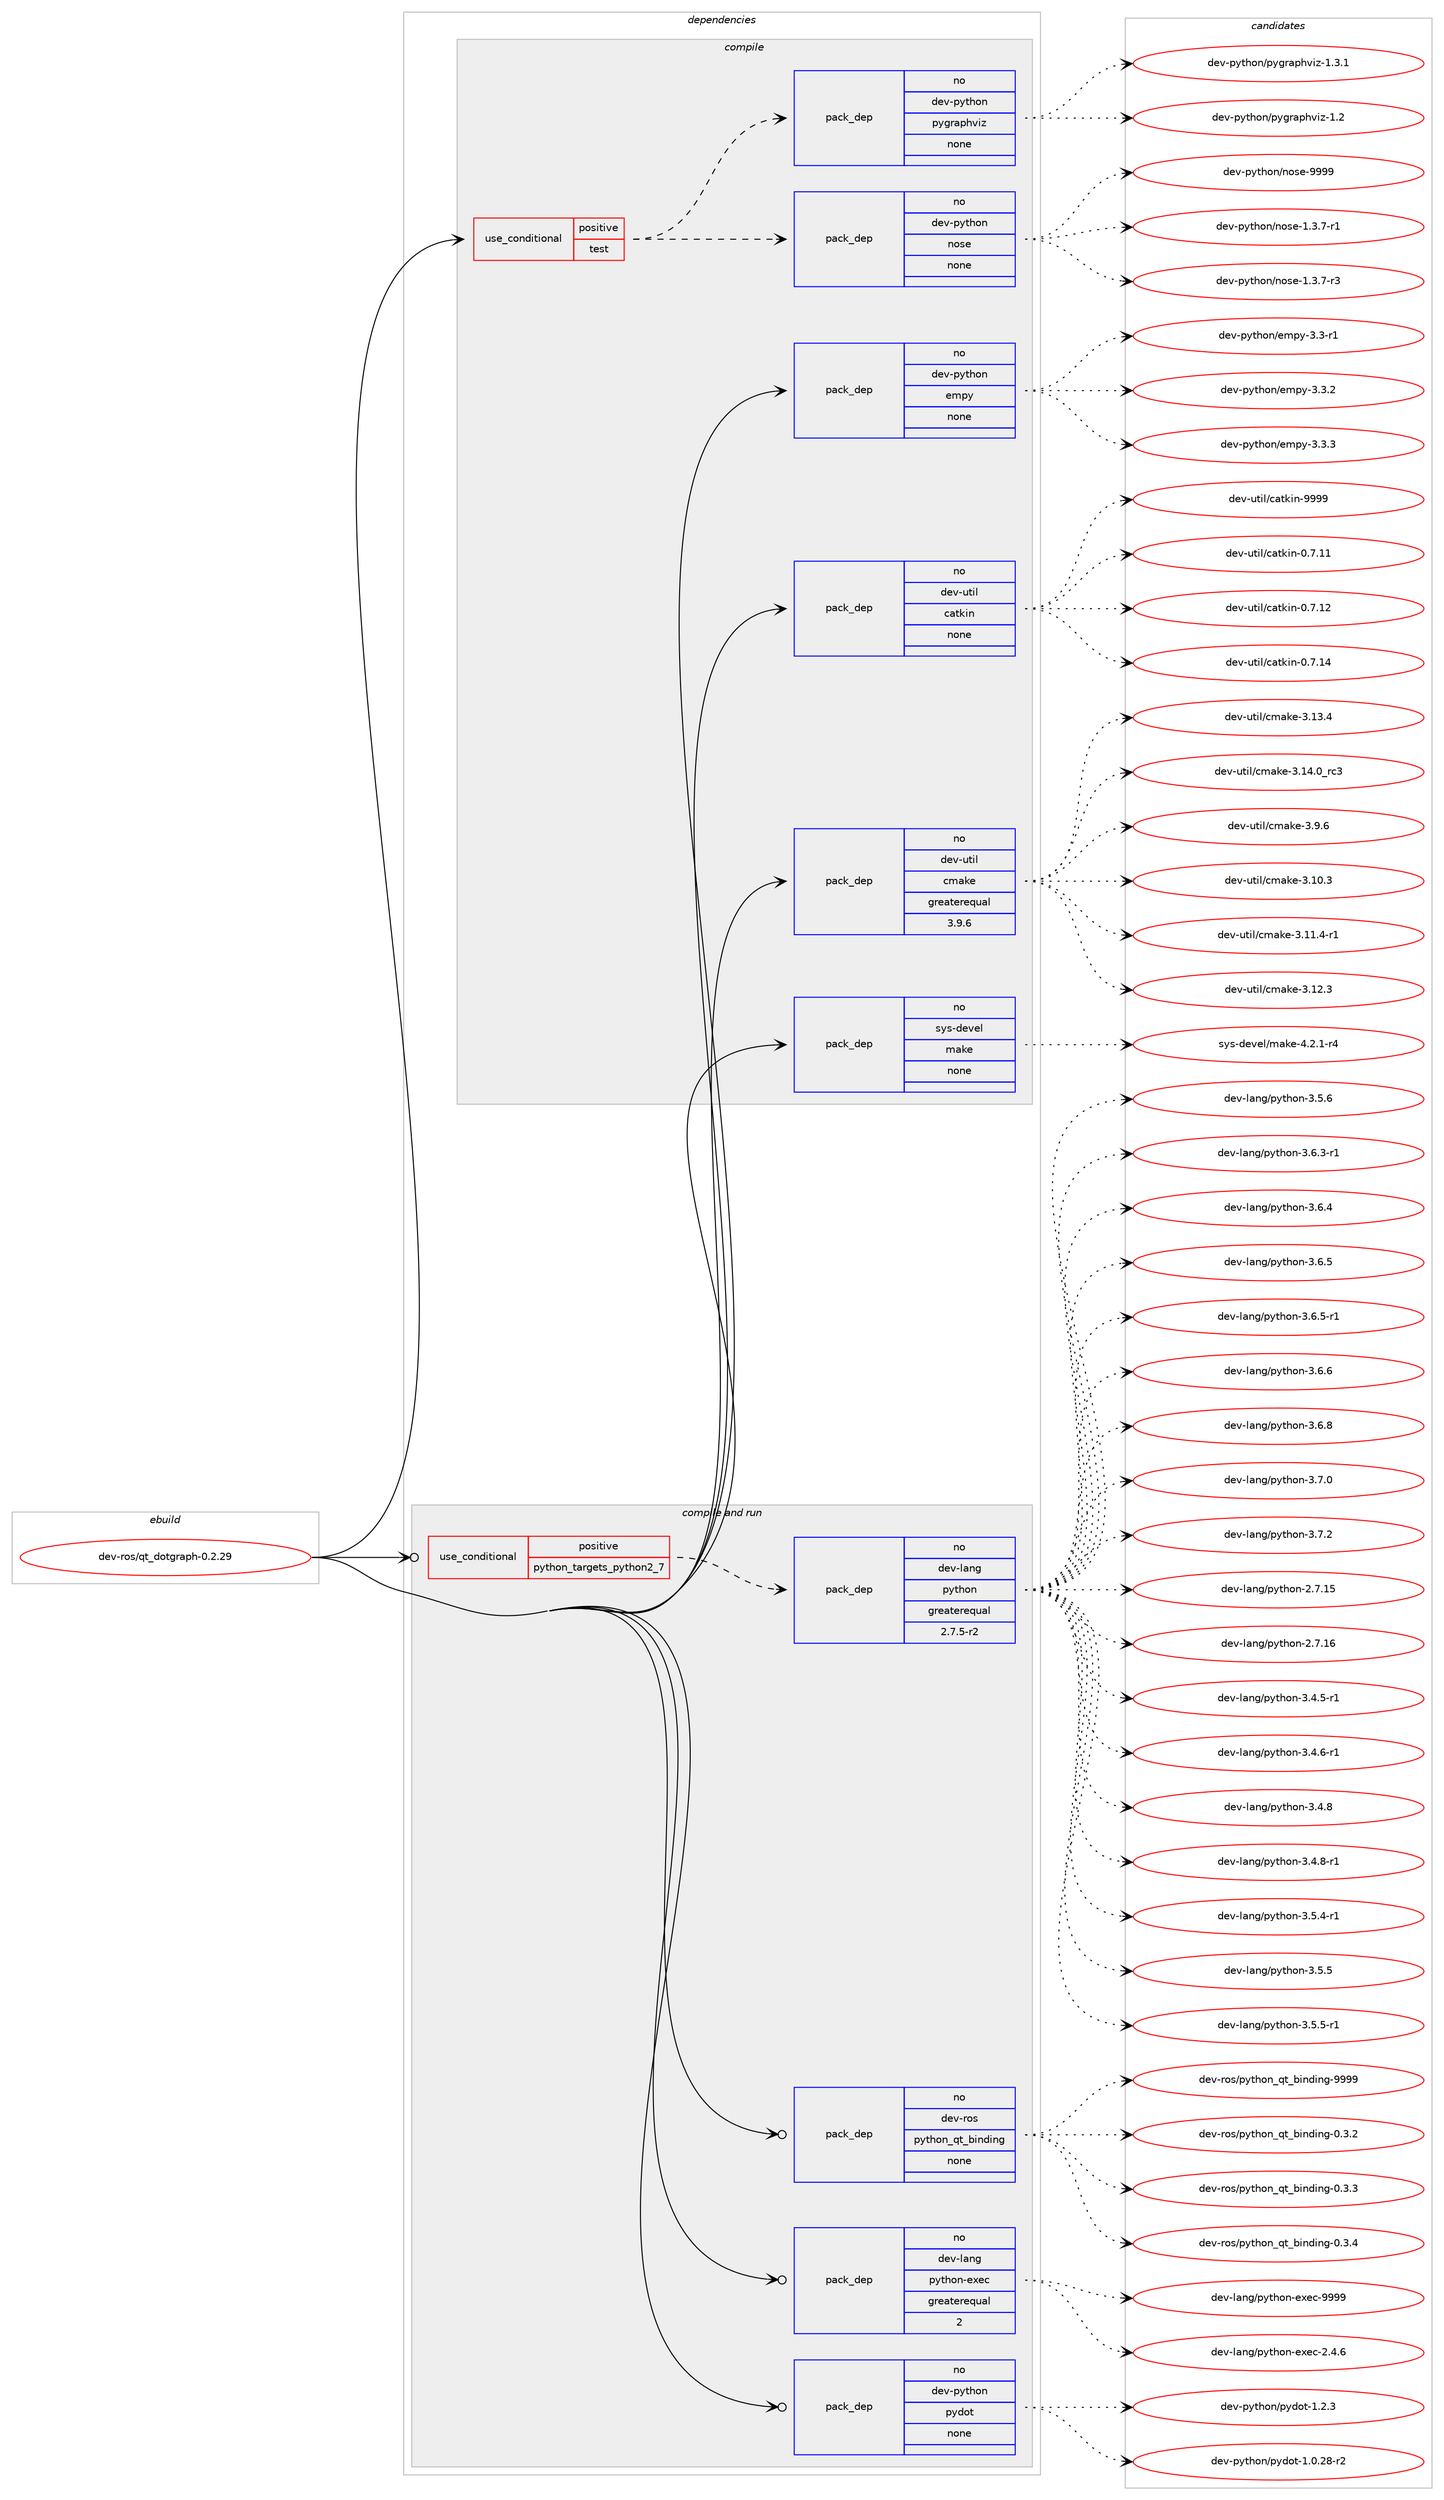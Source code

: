 digraph prolog {

# *************
# Graph options
# *************

newrank=true;
concentrate=true;
compound=true;
graph [rankdir=LR,fontname=Helvetica,fontsize=10,ranksep=1.5];#, ranksep=2.5, nodesep=0.2];
edge  [arrowhead=vee];
node  [fontname=Helvetica,fontsize=10];

# **********
# The ebuild
# **********

subgraph cluster_leftcol {
color=gray;
rank=same;
label=<<i>ebuild</i>>;
id [label="dev-ros/qt_dotgraph-0.2.29", color=red, width=4, href="../dev-ros/qt_dotgraph-0.2.29.svg"];
}

# ****************
# The dependencies
# ****************

subgraph cluster_midcol {
color=gray;
label=<<i>dependencies</i>>;
subgraph cluster_compile {
fillcolor="#eeeeee";
style=filled;
label=<<i>compile</i>>;
subgraph cond389440 {
dependency1462265 [label=<<TABLE BORDER="0" CELLBORDER="1" CELLSPACING="0" CELLPADDING="4"><TR><TD ROWSPAN="3" CELLPADDING="10">use_conditional</TD></TR><TR><TD>positive</TD></TR><TR><TD>test</TD></TR></TABLE>>, shape=none, color=red];
subgraph pack1049435 {
dependency1462266 [label=<<TABLE BORDER="0" CELLBORDER="1" CELLSPACING="0" CELLPADDING="4" WIDTH="220"><TR><TD ROWSPAN="6" CELLPADDING="30">pack_dep</TD></TR><TR><TD WIDTH="110">no</TD></TR><TR><TD>dev-python</TD></TR><TR><TD>nose</TD></TR><TR><TD>none</TD></TR><TR><TD></TD></TR></TABLE>>, shape=none, color=blue];
}
dependency1462265:e -> dependency1462266:w [weight=20,style="dashed",arrowhead="vee"];
subgraph pack1049436 {
dependency1462267 [label=<<TABLE BORDER="0" CELLBORDER="1" CELLSPACING="0" CELLPADDING="4" WIDTH="220"><TR><TD ROWSPAN="6" CELLPADDING="30">pack_dep</TD></TR><TR><TD WIDTH="110">no</TD></TR><TR><TD>dev-python</TD></TR><TR><TD>pygraphviz</TD></TR><TR><TD>none</TD></TR><TR><TD></TD></TR></TABLE>>, shape=none, color=blue];
}
dependency1462265:e -> dependency1462267:w [weight=20,style="dashed",arrowhead="vee"];
}
id:e -> dependency1462265:w [weight=20,style="solid",arrowhead="vee"];
subgraph pack1049437 {
dependency1462268 [label=<<TABLE BORDER="0" CELLBORDER="1" CELLSPACING="0" CELLPADDING="4" WIDTH="220"><TR><TD ROWSPAN="6" CELLPADDING="30">pack_dep</TD></TR><TR><TD WIDTH="110">no</TD></TR><TR><TD>dev-python</TD></TR><TR><TD>empy</TD></TR><TR><TD>none</TD></TR><TR><TD></TD></TR></TABLE>>, shape=none, color=blue];
}
id:e -> dependency1462268:w [weight=20,style="solid",arrowhead="vee"];
subgraph pack1049438 {
dependency1462269 [label=<<TABLE BORDER="0" CELLBORDER="1" CELLSPACING="0" CELLPADDING="4" WIDTH="220"><TR><TD ROWSPAN="6" CELLPADDING="30">pack_dep</TD></TR><TR><TD WIDTH="110">no</TD></TR><TR><TD>dev-util</TD></TR><TR><TD>catkin</TD></TR><TR><TD>none</TD></TR><TR><TD></TD></TR></TABLE>>, shape=none, color=blue];
}
id:e -> dependency1462269:w [weight=20,style="solid",arrowhead="vee"];
subgraph pack1049439 {
dependency1462270 [label=<<TABLE BORDER="0" CELLBORDER="1" CELLSPACING="0" CELLPADDING="4" WIDTH="220"><TR><TD ROWSPAN="6" CELLPADDING="30">pack_dep</TD></TR><TR><TD WIDTH="110">no</TD></TR><TR><TD>dev-util</TD></TR><TR><TD>cmake</TD></TR><TR><TD>greaterequal</TD></TR><TR><TD>3.9.6</TD></TR></TABLE>>, shape=none, color=blue];
}
id:e -> dependency1462270:w [weight=20,style="solid",arrowhead="vee"];
subgraph pack1049440 {
dependency1462271 [label=<<TABLE BORDER="0" CELLBORDER="1" CELLSPACING="0" CELLPADDING="4" WIDTH="220"><TR><TD ROWSPAN="6" CELLPADDING="30">pack_dep</TD></TR><TR><TD WIDTH="110">no</TD></TR><TR><TD>sys-devel</TD></TR><TR><TD>make</TD></TR><TR><TD>none</TD></TR><TR><TD></TD></TR></TABLE>>, shape=none, color=blue];
}
id:e -> dependency1462271:w [weight=20,style="solid",arrowhead="vee"];
}
subgraph cluster_compileandrun {
fillcolor="#eeeeee";
style=filled;
label=<<i>compile and run</i>>;
subgraph cond389441 {
dependency1462272 [label=<<TABLE BORDER="0" CELLBORDER="1" CELLSPACING="0" CELLPADDING="4"><TR><TD ROWSPAN="3" CELLPADDING="10">use_conditional</TD></TR><TR><TD>positive</TD></TR><TR><TD>python_targets_python2_7</TD></TR></TABLE>>, shape=none, color=red];
subgraph pack1049441 {
dependency1462273 [label=<<TABLE BORDER="0" CELLBORDER="1" CELLSPACING="0" CELLPADDING="4" WIDTH="220"><TR><TD ROWSPAN="6" CELLPADDING="30">pack_dep</TD></TR><TR><TD WIDTH="110">no</TD></TR><TR><TD>dev-lang</TD></TR><TR><TD>python</TD></TR><TR><TD>greaterequal</TD></TR><TR><TD>2.7.5-r2</TD></TR></TABLE>>, shape=none, color=blue];
}
dependency1462272:e -> dependency1462273:w [weight=20,style="dashed",arrowhead="vee"];
}
id:e -> dependency1462272:w [weight=20,style="solid",arrowhead="odotvee"];
subgraph pack1049442 {
dependency1462274 [label=<<TABLE BORDER="0" CELLBORDER="1" CELLSPACING="0" CELLPADDING="4" WIDTH="220"><TR><TD ROWSPAN="6" CELLPADDING="30">pack_dep</TD></TR><TR><TD WIDTH="110">no</TD></TR><TR><TD>dev-lang</TD></TR><TR><TD>python-exec</TD></TR><TR><TD>greaterequal</TD></TR><TR><TD>2</TD></TR></TABLE>>, shape=none, color=blue];
}
id:e -> dependency1462274:w [weight=20,style="solid",arrowhead="odotvee"];
subgraph pack1049443 {
dependency1462275 [label=<<TABLE BORDER="0" CELLBORDER="1" CELLSPACING="0" CELLPADDING="4" WIDTH="220"><TR><TD ROWSPAN="6" CELLPADDING="30">pack_dep</TD></TR><TR><TD WIDTH="110">no</TD></TR><TR><TD>dev-python</TD></TR><TR><TD>pydot</TD></TR><TR><TD>none</TD></TR><TR><TD></TD></TR></TABLE>>, shape=none, color=blue];
}
id:e -> dependency1462275:w [weight=20,style="solid",arrowhead="odotvee"];
subgraph pack1049444 {
dependency1462276 [label=<<TABLE BORDER="0" CELLBORDER="1" CELLSPACING="0" CELLPADDING="4" WIDTH="220"><TR><TD ROWSPAN="6" CELLPADDING="30">pack_dep</TD></TR><TR><TD WIDTH="110">no</TD></TR><TR><TD>dev-ros</TD></TR><TR><TD>python_qt_binding</TD></TR><TR><TD>none</TD></TR><TR><TD></TD></TR></TABLE>>, shape=none, color=blue];
}
id:e -> dependency1462276:w [weight=20,style="solid",arrowhead="odotvee"];
}
subgraph cluster_run {
fillcolor="#eeeeee";
style=filled;
label=<<i>run</i>>;
}
}

# **************
# The candidates
# **************

subgraph cluster_choices {
rank=same;
color=gray;
label=<<i>candidates</i>>;

subgraph choice1049435 {
color=black;
nodesep=1;
choice10010111845112121116104111110471101111151014549465146554511449 [label="dev-python/nose-1.3.7-r1", color=red, width=4,href="../dev-python/nose-1.3.7-r1.svg"];
choice10010111845112121116104111110471101111151014549465146554511451 [label="dev-python/nose-1.3.7-r3", color=red, width=4,href="../dev-python/nose-1.3.7-r3.svg"];
choice10010111845112121116104111110471101111151014557575757 [label="dev-python/nose-9999", color=red, width=4,href="../dev-python/nose-9999.svg"];
dependency1462266:e -> choice10010111845112121116104111110471101111151014549465146554511449:w [style=dotted,weight="100"];
dependency1462266:e -> choice10010111845112121116104111110471101111151014549465146554511451:w [style=dotted,weight="100"];
dependency1462266:e -> choice10010111845112121116104111110471101111151014557575757:w [style=dotted,weight="100"];
}
subgraph choice1049436 {
color=black;
nodesep=1;
choice10010111845112121116104111110471121211031149711210411810512245494650 [label="dev-python/pygraphviz-1.2", color=red, width=4,href="../dev-python/pygraphviz-1.2.svg"];
choice100101118451121211161041111104711212110311497112104118105122454946514649 [label="dev-python/pygraphviz-1.3.1", color=red, width=4,href="../dev-python/pygraphviz-1.3.1.svg"];
dependency1462267:e -> choice10010111845112121116104111110471121211031149711210411810512245494650:w [style=dotted,weight="100"];
dependency1462267:e -> choice100101118451121211161041111104711212110311497112104118105122454946514649:w [style=dotted,weight="100"];
}
subgraph choice1049437 {
color=black;
nodesep=1;
choice1001011184511212111610411111047101109112121455146514511449 [label="dev-python/empy-3.3-r1", color=red, width=4,href="../dev-python/empy-3.3-r1.svg"];
choice1001011184511212111610411111047101109112121455146514650 [label="dev-python/empy-3.3.2", color=red, width=4,href="../dev-python/empy-3.3.2.svg"];
choice1001011184511212111610411111047101109112121455146514651 [label="dev-python/empy-3.3.3", color=red, width=4,href="../dev-python/empy-3.3.3.svg"];
dependency1462268:e -> choice1001011184511212111610411111047101109112121455146514511449:w [style=dotted,weight="100"];
dependency1462268:e -> choice1001011184511212111610411111047101109112121455146514650:w [style=dotted,weight="100"];
dependency1462268:e -> choice1001011184511212111610411111047101109112121455146514651:w [style=dotted,weight="100"];
}
subgraph choice1049438 {
color=black;
nodesep=1;
choice1001011184511711610510847999711610710511045484655464949 [label="dev-util/catkin-0.7.11", color=red, width=4,href="../dev-util/catkin-0.7.11.svg"];
choice1001011184511711610510847999711610710511045484655464950 [label="dev-util/catkin-0.7.12", color=red, width=4,href="../dev-util/catkin-0.7.12.svg"];
choice1001011184511711610510847999711610710511045484655464952 [label="dev-util/catkin-0.7.14", color=red, width=4,href="../dev-util/catkin-0.7.14.svg"];
choice100101118451171161051084799971161071051104557575757 [label="dev-util/catkin-9999", color=red, width=4,href="../dev-util/catkin-9999.svg"];
dependency1462269:e -> choice1001011184511711610510847999711610710511045484655464949:w [style=dotted,weight="100"];
dependency1462269:e -> choice1001011184511711610510847999711610710511045484655464950:w [style=dotted,weight="100"];
dependency1462269:e -> choice1001011184511711610510847999711610710511045484655464952:w [style=dotted,weight="100"];
dependency1462269:e -> choice100101118451171161051084799971161071051104557575757:w [style=dotted,weight="100"];
}
subgraph choice1049439 {
color=black;
nodesep=1;
choice1001011184511711610510847991099710710145514649484651 [label="dev-util/cmake-3.10.3", color=red, width=4,href="../dev-util/cmake-3.10.3.svg"];
choice10010111845117116105108479910997107101455146494946524511449 [label="dev-util/cmake-3.11.4-r1", color=red, width=4,href="../dev-util/cmake-3.11.4-r1.svg"];
choice1001011184511711610510847991099710710145514649504651 [label="dev-util/cmake-3.12.3", color=red, width=4,href="../dev-util/cmake-3.12.3.svg"];
choice1001011184511711610510847991099710710145514649514652 [label="dev-util/cmake-3.13.4", color=red, width=4,href="../dev-util/cmake-3.13.4.svg"];
choice1001011184511711610510847991099710710145514649524648951149951 [label="dev-util/cmake-3.14.0_rc3", color=red, width=4,href="../dev-util/cmake-3.14.0_rc3.svg"];
choice10010111845117116105108479910997107101455146574654 [label="dev-util/cmake-3.9.6", color=red, width=4,href="../dev-util/cmake-3.9.6.svg"];
dependency1462270:e -> choice1001011184511711610510847991099710710145514649484651:w [style=dotted,weight="100"];
dependency1462270:e -> choice10010111845117116105108479910997107101455146494946524511449:w [style=dotted,weight="100"];
dependency1462270:e -> choice1001011184511711610510847991099710710145514649504651:w [style=dotted,weight="100"];
dependency1462270:e -> choice1001011184511711610510847991099710710145514649514652:w [style=dotted,weight="100"];
dependency1462270:e -> choice1001011184511711610510847991099710710145514649524648951149951:w [style=dotted,weight="100"];
dependency1462270:e -> choice10010111845117116105108479910997107101455146574654:w [style=dotted,weight="100"];
}
subgraph choice1049440 {
color=black;
nodesep=1;
choice1151211154510010111810110847109971071014552465046494511452 [label="sys-devel/make-4.2.1-r4", color=red, width=4,href="../sys-devel/make-4.2.1-r4.svg"];
dependency1462271:e -> choice1151211154510010111810110847109971071014552465046494511452:w [style=dotted,weight="100"];
}
subgraph choice1049441 {
color=black;
nodesep=1;
choice10010111845108971101034711212111610411111045504655464953 [label="dev-lang/python-2.7.15", color=red, width=4,href="../dev-lang/python-2.7.15.svg"];
choice10010111845108971101034711212111610411111045504655464954 [label="dev-lang/python-2.7.16", color=red, width=4,href="../dev-lang/python-2.7.16.svg"];
choice1001011184510897110103471121211161041111104551465246534511449 [label="dev-lang/python-3.4.5-r1", color=red, width=4,href="../dev-lang/python-3.4.5-r1.svg"];
choice1001011184510897110103471121211161041111104551465246544511449 [label="dev-lang/python-3.4.6-r1", color=red, width=4,href="../dev-lang/python-3.4.6-r1.svg"];
choice100101118451089711010347112121116104111110455146524656 [label="dev-lang/python-3.4.8", color=red, width=4,href="../dev-lang/python-3.4.8.svg"];
choice1001011184510897110103471121211161041111104551465246564511449 [label="dev-lang/python-3.4.8-r1", color=red, width=4,href="../dev-lang/python-3.4.8-r1.svg"];
choice1001011184510897110103471121211161041111104551465346524511449 [label="dev-lang/python-3.5.4-r1", color=red, width=4,href="../dev-lang/python-3.5.4-r1.svg"];
choice100101118451089711010347112121116104111110455146534653 [label="dev-lang/python-3.5.5", color=red, width=4,href="../dev-lang/python-3.5.5.svg"];
choice1001011184510897110103471121211161041111104551465346534511449 [label="dev-lang/python-3.5.5-r1", color=red, width=4,href="../dev-lang/python-3.5.5-r1.svg"];
choice100101118451089711010347112121116104111110455146534654 [label="dev-lang/python-3.5.6", color=red, width=4,href="../dev-lang/python-3.5.6.svg"];
choice1001011184510897110103471121211161041111104551465446514511449 [label="dev-lang/python-3.6.3-r1", color=red, width=4,href="../dev-lang/python-3.6.3-r1.svg"];
choice100101118451089711010347112121116104111110455146544652 [label="dev-lang/python-3.6.4", color=red, width=4,href="../dev-lang/python-3.6.4.svg"];
choice100101118451089711010347112121116104111110455146544653 [label="dev-lang/python-3.6.5", color=red, width=4,href="../dev-lang/python-3.6.5.svg"];
choice1001011184510897110103471121211161041111104551465446534511449 [label="dev-lang/python-3.6.5-r1", color=red, width=4,href="../dev-lang/python-3.6.5-r1.svg"];
choice100101118451089711010347112121116104111110455146544654 [label="dev-lang/python-3.6.6", color=red, width=4,href="../dev-lang/python-3.6.6.svg"];
choice100101118451089711010347112121116104111110455146544656 [label="dev-lang/python-3.6.8", color=red, width=4,href="../dev-lang/python-3.6.8.svg"];
choice100101118451089711010347112121116104111110455146554648 [label="dev-lang/python-3.7.0", color=red, width=4,href="../dev-lang/python-3.7.0.svg"];
choice100101118451089711010347112121116104111110455146554650 [label="dev-lang/python-3.7.2", color=red, width=4,href="../dev-lang/python-3.7.2.svg"];
dependency1462273:e -> choice10010111845108971101034711212111610411111045504655464953:w [style=dotted,weight="100"];
dependency1462273:e -> choice10010111845108971101034711212111610411111045504655464954:w [style=dotted,weight="100"];
dependency1462273:e -> choice1001011184510897110103471121211161041111104551465246534511449:w [style=dotted,weight="100"];
dependency1462273:e -> choice1001011184510897110103471121211161041111104551465246544511449:w [style=dotted,weight="100"];
dependency1462273:e -> choice100101118451089711010347112121116104111110455146524656:w [style=dotted,weight="100"];
dependency1462273:e -> choice1001011184510897110103471121211161041111104551465246564511449:w [style=dotted,weight="100"];
dependency1462273:e -> choice1001011184510897110103471121211161041111104551465346524511449:w [style=dotted,weight="100"];
dependency1462273:e -> choice100101118451089711010347112121116104111110455146534653:w [style=dotted,weight="100"];
dependency1462273:e -> choice1001011184510897110103471121211161041111104551465346534511449:w [style=dotted,weight="100"];
dependency1462273:e -> choice100101118451089711010347112121116104111110455146534654:w [style=dotted,weight="100"];
dependency1462273:e -> choice1001011184510897110103471121211161041111104551465446514511449:w [style=dotted,weight="100"];
dependency1462273:e -> choice100101118451089711010347112121116104111110455146544652:w [style=dotted,weight="100"];
dependency1462273:e -> choice100101118451089711010347112121116104111110455146544653:w [style=dotted,weight="100"];
dependency1462273:e -> choice1001011184510897110103471121211161041111104551465446534511449:w [style=dotted,weight="100"];
dependency1462273:e -> choice100101118451089711010347112121116104111110455146544654:w [style=dotted,weight="100"];
dependency1462273:e -> choice100101118451089711010347112121116104111110455146544656:w [style=dotted,weight="100"];
dependency1462273:e -> choice100101118451089711010347112121116104111110455146554648:w [style=dotted,weight="100"];
dependency1462273:e -> choice100101118451089711010347112121116104111110455146554650:w [style=dotted,weight="100"];
}
subgraph choice1049442 {
color=black;
nodesep=1;
choice1001011184510897110103471121211161041111104510112010199455046524654 [label="dev-lang/python-exec-2.4.6", color=red, width=4,href="../dev-lang/python-exec-2.4.6.svg"];
choice10010111845108971101034711212111610411111045101120101994557575757 [label="dev-lang/python-exec-9999", color=red, width=4,href="../dev-lang/python-exec-9999.svg"];
dependency1462274:e -> choice1001011184510897110103471121211161041111104510112010199455046524654:w [style=dotted,weight="100"];
dependency1462274:e -> choice10010111845108971101034711212111610411111045101120101994557575757:w [style=dotted,weight="100"];
}
subgraph choice1049443 {
color=black;
nodesep=1;
choice1001011184511212111610411111047112121100111116454946484650564511450 [label="dev-python/pydot-1.0.28-r2", color=red, width=4,href="../dev-python/pydot-1.0.28-r2.svg"];
choice1001011184511212111610411111047112121100111116454946504651 [label="dev-python/pydot-1.2.3", color=red, width=4,href="../dev-python/pydot-1.2.3.svg"];
dependency1462275:e -> choice1001011184511212111610411111047112121100111116454946484650564511450:w [style=dotted,weight="100"];
dependency1462275:e -> choice1001011184511212111610411111047112121100111116454946504651:w [style=dotted,weight="100"];
}
subgraph choice1049444 {
color=black;
nodesep=1;
choice1001011184511411111547112121116104111110951131169598105110100105110103454846514650 [label="dev-ros/python_qt_binding-0.3.2", color=red, width=4,href="../dev-ros/python_qt_binding-0.3.2.svg"];
choice1001011184511411111547112121116104111110951131169598105110100105110103454846514651 [label="dev-ros/python_qt_binding-0.3.3", color=red, width=4,href="../dev-ros/python_qt_binding-0.3.3.svg"];
choice1001011184511411111547112121116104111110951131169598105110100105110103454846514652 [label="dev-ros/python_qt_binding-0.3.4", color=red, width=4,href="../dev-ros/python_qt_binding-0.3.4.svg"];
choice10010111845114111115471121211161041111109511311695981051101001051101034557575757 [label="dev-ros/python_qt_binding-9999", color=red, width=4,href="../dev-ros/python_qt_binding-9999.svg"];
dependency1462276:e -> choice1001011184511411111547112121116104111110951131169598105110100105110103454846514650:w [style=dotted,weight="100"];
dependency1462276:e -> choice1001011184511411111547112121116104111110951131169598105110100105110103454846514651:w [style=dotted,weight="100"];
dependency1462276:e -> choice1001011184511411111547112121116104111110951131169598105110100105110103454846514652:w [style=dotted,weight="100"];
dependency1462276:e -> choice10010111845114111115471121211161041111109511311695981051101001051101034557575757:w [style=dotted,weight="100"];
}
}

}
